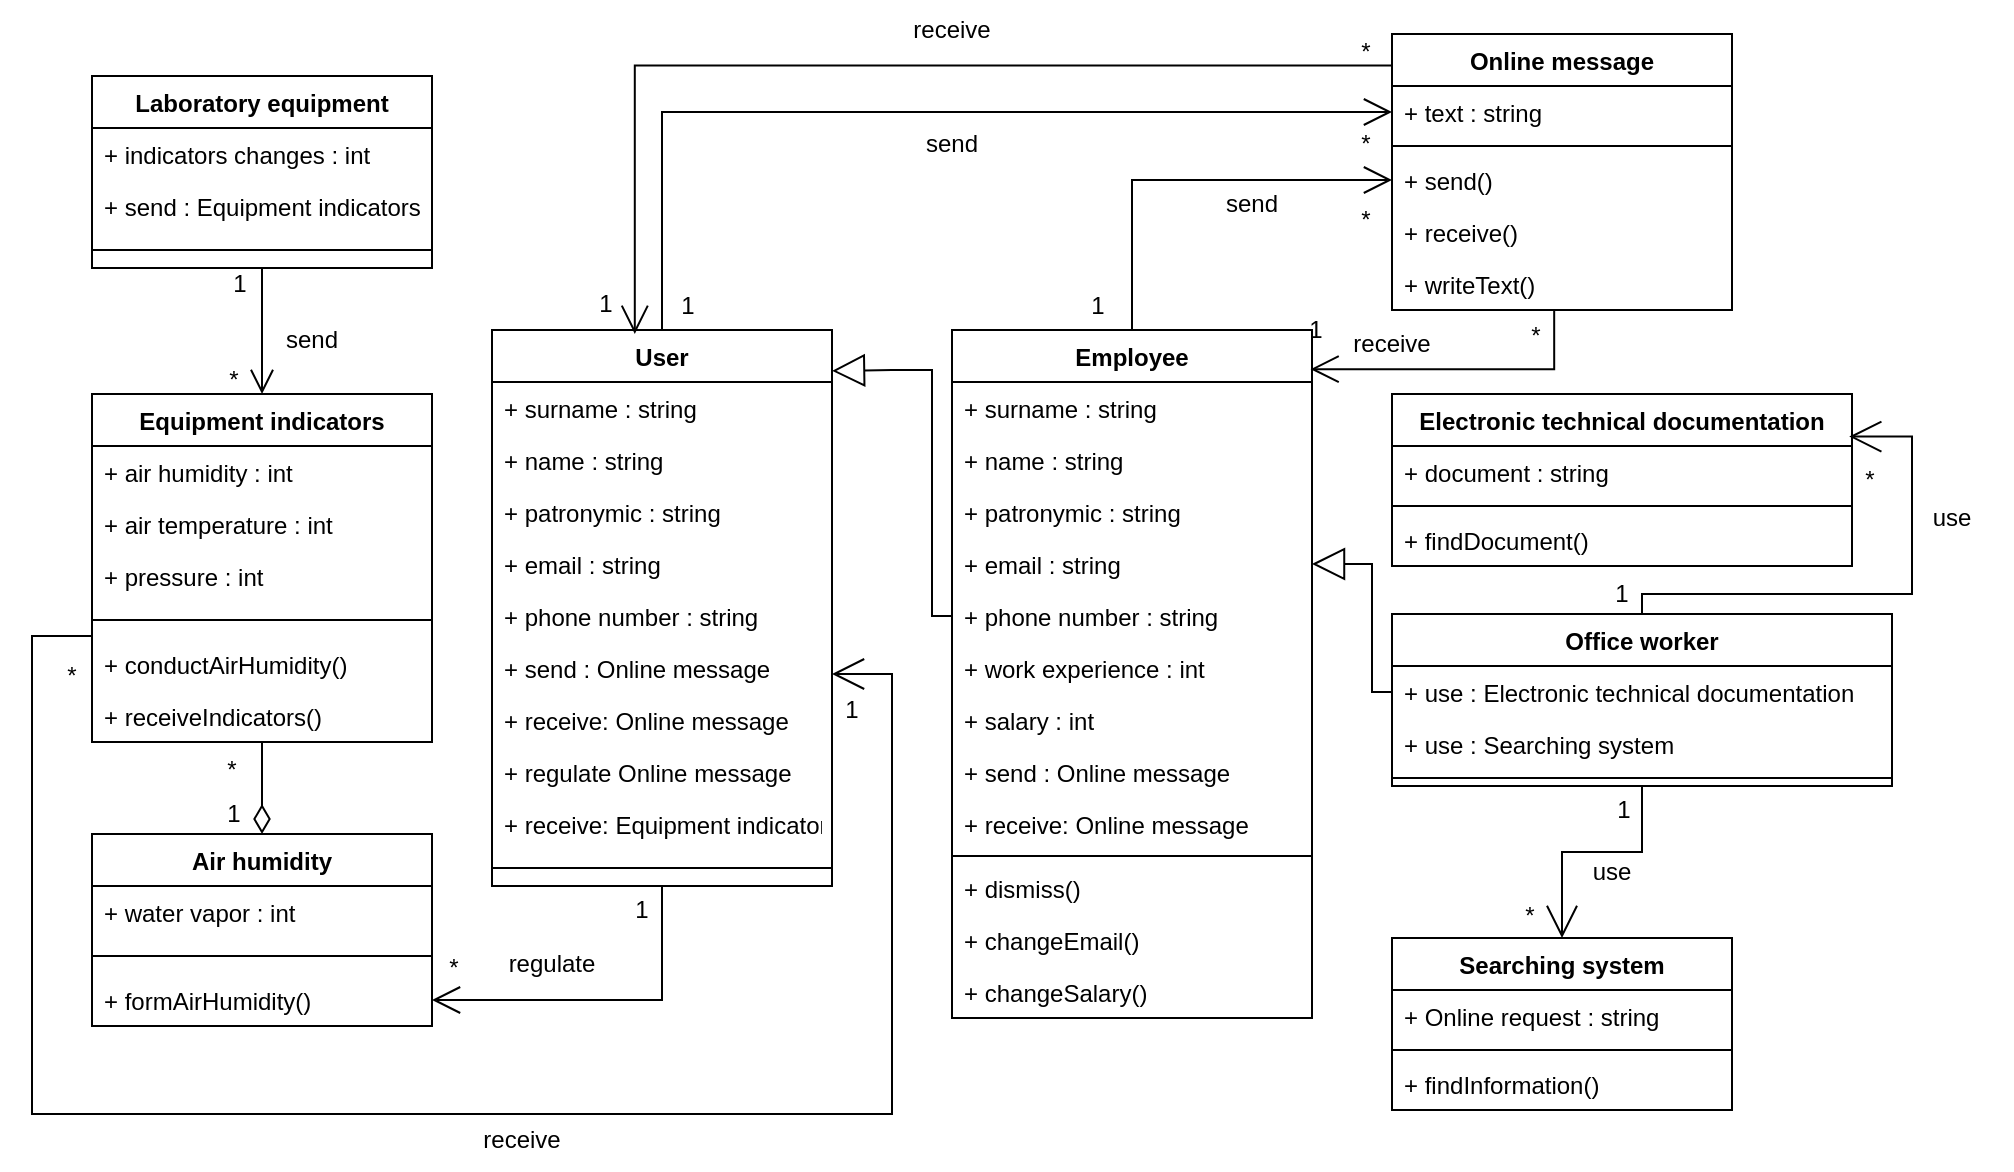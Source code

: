 <mxfile version="20.4.0" type="github"><diagram id="C5RBs43oDa-KdzZeNtuy" name="Page-1"><mxGraphModel dx="1003" dy="773" grid="1" gridSize="10" guides="1" tooltips="1" connect="1" arrows="1" fold="1" page="1" pageScale="1" pageWidth="1169" pageHeight="1654" math="0" shadow="0"><root><mxCell id="WIyWlLk6GJQsqaUBKTNV-0"/><mxCell id="WIyWlLk6GJQsqaUBKTNV-1" parent="WIyWlLk6GJQsqaUBKTNV-0"/><mxCell id="YTcKvQ46mRugS_XZiGeS-71" style="edgeStyle=orthogonalEdgeStyle;rounded=0;orthogonalLoop=1;jettySize=auto;html=1;entryX=0.5;entryY=0;entryDx=0;entryDy=0;endArrow=open;endFill=0;endSize=10;jumpSize=13;strokeWidth=1;" edge="1" parent="WIyWlLk6GJQsqaUBKTNV-1" source="YTcKvQ46mRugS_XZiGeS-0" target="YTcKvQ46mRugS_XZiGeS-8"><mxGeometry relative="1" as="geometry"/></mxCell><mxCell id="YTcKvQ46mRugS_XZiGeS-0" value="Laboratory equipment" style="swimlane;fontStyle=1;align=center;verticalAlign=top;childLayout=stackLayout;horizontal=1;startSize=26;horizontalStack=0;resizeParent=1;resizeParentMax=0;resizeLast=0;collapsible=1;marginBottom=0;" vertex="1" parent="WIyWlLk6GJQsqaUBKTNV-1"><mxGeometry x="70" y="41" width="170" height="96" as="geometry"/></mxCell><mxCell id="YTcKvQ46mRugS_XZiGeS-1" value="+ indicators changes : int" style="text;strokeColor=none;fillColor=none;align=left;verticalAlign=top;spacingLeft=4;spacingRight=4;overflow=hidden;rotatable=0;points=[[0,0.5],[1,0.5]];portConstraint=eastwest;" vertex="1" parent="YTcKvQ46mRugS_XZiGeS-0"><mxGeometry y="26" width="170" height="26" as="geometry"/></mxCell><mxCell id="YTcKvQ46mRugS_XZiGeS-7" value="+ send : Equipment indicators" style="text;strokeColor=none;fillColor=none;align=left;verticalAlign=top;spacingLeft=4;spacingRight=4;overflow=hidden;rotatable=0;points=[[0,0.5],[1,0.5]];portConstraint=eastwest;" vertex="1" parent="YTcKvQ46mRugS_XZiGeS-0"><mxGeometry y="52" width="170" height="26" as="geometry"/></mxCell><mxCell id="YTcKvQ46mRugS_XZiGeS-2" value="" style="line;strokeWidth=1;fillColor=none;align=left;verticalAlign=middle;spacingTop=-1;spacingLeft=3;spacingRight=3;rotatable=0;labelPosition=right;points=[];portConstraint=eastwest;strokeColor=inherit;" vertex="1" parent="YTcKvQ46mRugS_XZiGeS-0"><mxGeometry y="78" width="170" height="18" as="geometry"/></mxCell><mxCell id="YTcKvQ46mRugS_XZiGeS-72" style="edgeStyle=orthogonalEdgeStyle;rounded=0;jumpSize=13;orthogonalLoop=1;jettySize=auto;html=1;entryX=0.5;entryY=0;entryDx=0;entryDy=0;strokeWidth=1;endArrow=diamondThin;endFill=0;endSize=12;" edge="1" parent="WIyWlLk6GJQsqaUBKTNV-1" source="YTcKvQ46mRugS_XZiGeS-8" target="YTcKvQ46mRugS_XZiGeS-14"><mxGeometry relative="1" as="geometry"/></mxCell><mxCell id="YTcKvQ46mRugS_XZiGeS-8" value="Equipment indicators" style="swimlane;fontStyle=1;align=center;verticalAlign=top;childLayout=stackLayout;horizontal=1;startSize=26;horizontalStack=0;resizeParent=1;resizeParentMax=0;resizeLast=0;collapsible=1;marginBottom=0;" vertex="1" parent="WIyWlLk6GJQsqaUBKTNV-1"><mxGeometry x="70" y="200" width="170" height="174" as="geometry"/></mxCell><mxCell id="YTcKvQ46mRugS_XZiGeS-9" value="+ air humidity : int" style="text;strokeColor=none;fillColor=none;align=left;verticalAlign=top;spacingLeft=4;spacingRight=4;overflow=hidden;rotatable=0;points=[[0,0.5],[1,0.5]];portConstraint=eastwest;" vertex="1" parent="YTcKvQ46mRugS_XZiGeS-8"><mxGeometry y="26" width="170" height="26" as="geometry"/></mxCell><mxCell id="YTcKvQ46mRugS_XZiGeS-10" value="+ air temperature : int" style="text;strokeColor=none;fillColor=none;align=left;verticalAlign=top;spacingLeft=4;spacingRight=4;overflow=hidden;rotatable=0;points=[[0,0.5],[1,0.5]];portConstraint=eastwest;" vertex="1" parent="YTcKvQ46mRugS_XZiGeS-8"><mxGeometry y="52" width="170" height="26" as="geometry"/></mxCell><mxCell id="YTcKvQ46mRugS_XZiGeS-12" value="+ pressure : int" style="text;strokeColor=none;fillColor=none;align=left;verticalAlign=top;spacingLeft=4;spacingRight=4;overflow=hidden;rotatable=0;points=[[0,0.5],[1,0.5]];portConstraint=eastwest;" vertex="1" parent="YTcKvQ46mRugS_XZiGeS-8"><mxGeometry y="78" width="170" height="26" as="geometry"/></mxCell><mxCell id="YTcKvQ46mRugS_XZiGeS-11" value="" style="line;strokeWidth=1;fillColor=none;align=left;verticalAlign=middle;spacingTop=-1;spacingLeft=3;spacingRight=3;rotatable=0;labelPosition=right;points=[];portConstraint=eastwest;strokeColor=inherit;" vertex="1" parent="YTcKvQ46mRugS_XZiGeS-8"><mxGeometry y="104" width="170" height="18" as="geometry"/></mxCell><mxCell id="YTcKvQ46mRugS_XZiGeS-13" value="+ conductAirHumidity()" style="text;strokeColor=none;fillColor=none;align=left;verticalAlign=top;spacingLeft=4;spacingRight=4;overflow=hidden;rotatable=0;points=[[0,0.5],[1,0.5]];portConstraint=eastwest;" vertex="1" parent="YTcKvQ46mRugS_XZiGeS-8"><mxGeometry y="122" width="170" height="26" as="geometry"/></mxCell><mxCell id="YTcKvQ46mRugS_XZiGeS-119" value="+ receiveIndicators()" style="text;strokeColor=none;fillColor=none;align=left;verticalAlign=top;spacingLeft=4;spacingRight=4;overflow=hidden;rotatable=0;points=[[0,0.5],[1,0.5]];portConstraint=eastwest;" vertex="1" parent="YTcKvQ46mRugS_XZiGeS-8"><mxGeometry y="148" width="170" height="26" as="geometry"/></mxCell><mxCell id="YTcKvQ46mRugS_XZiGeS-14" value="Air humidity" style="swimlane;fontStyle=1;align=center;verticalAlign=top;childLayout=stackLayout;horizontal=1;startSize=26;horizontalStack=0;resizeParent=1;resizeParentMax=0;resizeLast=0;collapsible=1;marginBottom=0;" vertex="1" parent="WIyWlLk6GJQsqaUBKTNV-1"><mxGeometry x="70" y="420" width="170" height="96" as="geometry"/></mxCell><mxCell id="YTcKvQ46mRugS_XZiGeS-15" value="+ water vapor : int" style="text;strokeColor=none;fillColor=none;align=left;verticalAlign=top;spacingLeft=4;spacingRight=4;overflow=hidden;rotatable=0;points=[[0,0.5],[1,0.5]];portConstraint=eastwest;" vertex="1" parent="YTcKvQ46mRugS_XZiGeS-14"><mxGeometry y="26" width="170" height="26" as="geometry"/></mxCell><mxCell id="YTcKvQ46mRugS_XZiGeS-18" value="" style="line;strokeWidth=1;fillColor=none;align=left;verticalAlign=middle;spacingTop=-1;spacingLeft=3;spacingRight=3;rotatable=0;labelPosition=right;points=[];portConstraint=eastwest;strokeColor=inherit;" vertex="1" parent="YTcKvQ46mRugS_XZiGeS-14"><mxGeometry y="52" width="170" height="18" as="geometry"/></mxCell><mxCell id="YTcKvQ46mRugS_XZiGeS-19" value="+ formAirHumidity()" style="text;strokeColor=none;fillColor=none;align=left;verticalAlign=top;spacingLeft=4;spacingRight=4;overflow=hidden;rotatable=0;points=[[0,0.5],[1,0.5]];portConstraint=eastwest;" vertex="1" parent="YTcKvQ46mRugS_XZiGeS-14"><mxGeometry y="70" width="170" height="26" as="geometry"/></mxCell><mxCell id="YTcKvQ46mRugS_XZiGeS-74" style="edgeStyle=orthogonalEdgeStyle;rounded=0;jumpSize=13;orthogonalLoop=1;jettySize=auto;html=1;entryX=1;entryY=0.5;entryDx=0;entryDy=0;strokeWidth=1;endArrow=open;endFill=0;endSize=12;" edge="1" parent="WIyWlLk6GJQsqaUBKTNV-1" source="YTcKvQ46mRugS_XZiGeS-20" target="YTcKvQ46mRugS_XZiGeS-19"><mxGeometry relative="1" as="geometry"/></mxCell><mxCell id="YTcKvQ46mRugS_XZiGeS-75" style="edgeStyle=orthogonalEdgeStyle;rounded=0;jumpSize=13;orthogonalLoop=1;jettySize=auto;html=1;entryX=0;entryY=0.5;entryDx=0;entryDy=0;strokeWidth=1;endArrow=open;endFill=0;endSize=12;" edge="1" parent="WIyWlLk6GJQsqaUBKTNV-1" source="YTcKvQ46mRugS_XZiGeS-20" target="YTcKvQ46mRugS_XZiGeS-45"><mxGeometry relative="1" as="geometry"/></mxCell><mxCell id="YTcKvQ46mRugS_XZiGeS-20" value="User" style="swimlane;fontStyle=1;align=center;verticalAlign=top;childLayout=stackLayout;horizontal=1;startSize=26;horizontalStack=0;resizeParent=1;resizeParentMax=0;resizeLast=0;collapsible=1;marginBottom=0;" vertex="1" parent="WIyWlLk6GJQsqaUBKTNV-1"><mxGeometry x="270" y="168" width="170" height="278" as="geometry"/></mxCell><mxCell id="YTcKvQ46mRugS_XZiGeS-21" value="+ surname : string" style="text;strokeColor=none;fillColor=none;align=left;verticalAlign=top;spacingLeft=4;spacingRight=4;overflow=hidden;rotatable=0;points=[[0,0.5],[1,0.5]];portConstraint=eastwest;" vertex="1" parent="YTcKvQ46mRugS_XZiGeS-20"><mxGeometry y="26" width="170" height="26" as="geometry"/></mxCell><mxCell id="YTcKvQ46mRugS_XZiGeS-22" value="+ name : string" style="text;strokeColor=none;fillColor=none;align=left;verticalAlign=top;spacingLeft=4;spacingRight=4;overflow=hidden;rotatable=0;points=[[0,0.5],[1,0.5]];portConstraint=eastwest;" vertex="1" parent="YTcKvQ46mRugS_XZiGeS-20"><mxGeometry y="52" width="170" height="26" as="geometry"/></mxCell><mxCell id="YTcKvQ46mRugS_XZiGeS-24" value="+ patronymic : string" style="text;strokeColor=none;fillColor=none;align=left;verticalAlign=top;spacingLeft=4;spacingRight=4;overflow=hidden;rotatable=0;points=[[0,0.5],[1,0.5]];portConstraint=eastwest;" vertex="1" parent="YTcKvQ46mRugS_XZiGeS-20"><mxGeometry y="78" width="170" height="26" as="geometry"/></mxCell><mxCell id="YTcKvQ46mRugS_XZiGeS-25" value="+ email : string" style="text;strokeColor=none;fillColor=none;align=left;verticalAlign=top;spacingLeft=4;spacingRight=4;overflow=hidden;rotatable=0;points=[[0,0.5],[1,0.5]];portConstraint=eastwest;" vertex="1" parent="YTcKvQ46mRugS_XZiGeS-20"><mxGeometry y="104" width="170" height="26" as="geometry"/></mxCell><mxCell id="YTcKvQ46mRugS_XZiGeS-26" value="+ phone number : string" style="text;strokeColor=none;fillColor=none;align=left;verticalAlign=top;spacingLeft=4;spacingRight=4;overflow=hidden;rotatable=0;points=[[0,0.5],[1,0.5]];portConstraint=eastwest;" vertex="1" parent="YTcKvQ46mRugS_XZiGeS-20"><mxGeometry y="130" width="170" height="26" as="geometry"/></mxCell><mxCell id="YTcKvQ46mRugS_XZiGeS-27" value="+ send : Online message" style="text;strokeColor=none;fillColor=none;align=left;verticalAlign=top;spacingLeft=4;spacingRight=4;overflow=hidden;rotatable=0;points=[[0,0.5],[1,0.5]];portConstraint=eastwest;" vertex="1" parent="YTcKvQ46mRugS_XZiGeS-20"><mxGeometry y="156" width="170" height="26" as="geometry"/></mxCell><mxCell id="YTcKvQ46mRugS_XZiGeS-28" value="+ receive: Online message" style="text;strokeColor=none;fillColor=none;align=left;verticalAlign=top;spacingLeft=4;spacingRight=4;overflow=hidden;rotatable=0;points=[[0,0.5],[1,0.5]];portConstraint=eastwest;" vertex="1" parent="YTcKvQ46mRugS_XZiGeS-20"><mxGeometry y="182" width="170" height="26" as="geometry"/></mxCell><mxCell id="YTcKvQ46mRugS_XZiGeS-29" value="+ regulate Online message" style="text;strokeColor=none;fillColor=none;align=left;verticalAlign=top;spacingLeft=4;spacingRight=4;overflow=hidden;rotatable=0;points=[[0,0.5],[1,0.5]];portConstraint=eastwest;" vertex="1" parent="YTcKvQ46mRugS_XZiGeS-20"><mxGeometry y="208" width="170" height="26" as="geometry"/></mxCell><mxCell id="YTcKvQ46mRugS_XZiGeS-116" value="+ receive: Equipment indicators" style="text;strokeColor=none;fillColor=none;align=left;verticalAlign=top;spacingLeft=4;spacingRight=4;overflow=hidden;rotatable=0;points=[[0,0.5],[1,0.5]];portConstraint=eastwest;" vertex="1" parent="YTcKvQ46mRugS_XZiGeS-20"><mxGeometry y="234" width="170" height="26" as="geometry"/></mxCell><mxCell id="YTcKvQ46mRugS_XZiGeS-23" value="" style="line;strokeWidth=1;fillColor=none;align=left;verticalAlign=middle;spacingTop=-1;spacingLeft=3;spacingRight=3;rotatable=0;labelPosition=right;points=[];portConstraint=eastwest;strokeColor=inherit;" vertex="1" parent="YTcKvQ46mRugS_XZiGeS-20"><mxGeometry y="260" width="170" height="18" as="geometry"/></mxCell><mxCell id="YTcKvQ46mRugS_XZiGeS-77" style="edgeStyle=orthogonalEdgeStyle;rounded=0;jumpSize=13;orthogonalLoop=1;jettySize=auto;html=1;entryX=0;entryY=0.5;entryDx=0;entryDy=0;strokeWidth=1;endArrow=open;endFill=0;endSize=12;" edge="1" parent="WIyWlLk6GJQsqaUBKTNV-1" source="YTcKvQ46mRugS_XZiGeS-30" target="YTcKvQ46mRugS_XZiGeS-48"><mxGeometry relative="1" as="geometry"/></mxCell><mxCell id="YTcKvQ46mRugS_XZiGeS-112" style="edgeStyle=orthogonalEdgeStyle;rounded=0;jumpSize=13;orthogonalLoop=1;jettySize=auto;html=1;entryX=0;entryY=0.5;entryDx=0;entryDy=0;strokeWidth=1;endArrow=none;endFill=0;endSize=0;startSize=14;startArrow=open;startFill=0;sourcePerimeterSpacing=0;" edge="1" parent="WIyWlLk6GJQsqaUBKTNV-1" target="YTcKvQ46mRugS_XZiGeS-12"><mxGeometry relative="1" as="geometry"><mxPoint x="440" y="340" as="sourcePoint"/><Array as="points"><mxPoint x="440" y="340"/><mxPoint x="470" y="340"/><mxPoint x="470" y="560"/><mxPoint x="40" y="560"/><mxPoint x="40" y="321"/><mxPoint x="70" y="321"/></Array></mxGeometry></mxCell><mxCell id="YTcKvQ46mRugS_XZiGeS-30" value="Employee" style="swimlane;fontStyle=1;align=center;verticalAlign=top;childLayout=stackLayout;horizontal=1;startSize=26;horizontalStack=0;resizeParent=1;resizeParentMax=0;resizeLast=0;collapsible=1;marginBottom=0;" vertex="1" parent="WIyWlLk6GJQsqaUBKTNV-1"><mxGeometry x="500" y="168" width="180" height="344" as="geometry"/></mxCell><mxCell id="YTcKvQ46mRugS_XZiGeS-31" value="+ surname : string" style="text;strokeColor=none;fillColor=none;align=left;verticalAlign=top;spacingLeft=4;spacingRight=4;overflow=hidden;rotatable=0;points=[[0,0.5],[1,0.5]];portConstraint=eastwest;" vertex="1" parent="YTcKvQ46mRugS_XZiGeS-30"><mxGeometry y="26" width="180" height="26" as="geometry"/></mxCell><mxCell id="YTcKvQ46mRugS_XZiGeS-32" value="+ name : string" style="text;strokeColor=none;fillColor=none;align=left;verticalAlign=top;spacingLeft=4;spacingRight=4;overflow=hidden;rotatable=0;points=[[0,0.5],[1,0.5]];portConstraint=eastwest;" vertex="1" parent="YTcKvQ46mRugS_XZiGeS-30"><mxGeometry y="52" width="180" height="26" as="geometry"/></mxCell><mxCell id="YTcKvQ46mRugS_XZiGeS-33" value="+ patronymic : string" style="text;strokeColor=none;fillColor=none;align=left;verticalAlign=top;spacingLeft=4;spacingRight=4;overflow=hidden;rotatable=0;points=[[0,0.5],[1,0.5]];portConstraint=eastwest;" vertex="1" parent="YTcKvQ46mRugS_XZiGeS-30"><mxGeometry y="78" width="180" height="26" as="geometry"/></mxCell><mxCell id="YTcKvQ46mRugS_XZiGeS-34" value="+ email : string" style="text;strokeColor=none;fillColor=none;align=left;verticalAlign=top;spacingLeft=4;spacingRight=4;overflow=hidden;rotatable=0;points=[[0,0.5],[1,0.5]];portConstraint=eastwest;" vertex="1" parent="YTcKvQ46mRugS_XZiGeS-30"><mxGeometry y="104" width="180" height="26" as="geometry"/></mxCell><mxCell id="YTcKvQ46mRugS_XZiGeS-35" value="+ phone number : string" style="text;strokeColor=none;fillColor=none;align=left;verticalAlign=top;spacingLeft=4;spacingRight=4;overflow=hidden;rotatable=0;points=[[0,0.5],[1,0.5]];portConstraint=eastwest;" vertex="1" parent="YTcKvQ46mRugS_XZiGeS-30"><mxGeometry y="130" width="180" height="26" as="geometry"/></mxCell><mxCell id="YTcKvQ46mRugS_XZiGeS-38" value="+ work experience : int" style="text;strokeColor=none;fillColor=none;align=left;verticalAlign=top;spacingLeft=4;spacingRight=4;overflow=hidden;rotatable=0;points=[[0,0.5],[1,0.5]];portConstraint=eastwest;" vertex="1" parent="YTcKvQ46mRugS_XZiGeS-30"><mxGeometry y="156" width="180" height="26" as="geometry"/></mxCell><mxCell id="YTcKvQ46mRugS_XZiGeS-57" value="+ salary : int" style="text;strokeColor=none;fillColor=none;align=left;verticalAlign=top;spacingLeft=4;spacingRight=4;overflow=hidden;rotatable=0;points=[[0,0.5],[1,0.5]];portConstraint=eastwest;" vertex="1" parent="YTcKvQ46mRugS_XZiGeS-30"><mxGeometry y="182" width="180" height="26" as="geometry"/></mxCell><mxCell id="YTcKvQ46mRugS_XZiGeS-36" value="+ send : Online message" style="text;strokeColor=none;fillColor=none;align=left;verticalAlign=top;spacingLeft=4;spacingRight=4;overflow=hidden;rotatable=0;points=[[0,0.5],[1,0.5]];portConstraint=eastwest;" vertex="1" parent="YTcKvQ46mRugS_XZiGeS-30"><mxGeometry y="208" width="180" height="26" as="geometry"/></mxCell><mxCell id="YTcKvQ46mRugS_XZiGeS-37" value="+ receive: Online message" style="text;strokeColor=none;fillColor=none;align=left;verticalAlign=top;spacingLeft=4;spacingRight=4;overflow=hidden;rotatable=0;points=[[0,0.5],[1,0.5]];portConstraint=eastwest;" vertex="1" parent="YTcKvQ46mRugS_XZiGeS-30"><mxGeometry y="234" width="180" height="26" as="geometry"/></mxCell><mxCell id="YTcKvQ46mRugS_XZiGeS-39" value="" style="line;strokeWidth=1;fillColor=none;align=left;verticalAlign=middle;spacingTop=-1;spacingLeft=3;spacingRight=3;rotatable=0;labelPosition=right;points=[];portConstraint=eastwest;strokeColor=inherit;" vertex="1" parent="YTcKvQ46mRugS_XZiGeS-30"><mxGeometry y="260" width="180" height="6" as="geometry"/></mxCell><mxCell id="YTcKvQ46mRugS_XZiGeS-40" value="+ dismiss()" style="text;strokeColor=none;fillColor=none;align=left;verticalAlign=top;spacingLeft=4;spacingRight=4;overflow=hidden;rotatable=0;points=[[0,0.5],[1,0.5]];portConstraint=eastwest;" vertex="1" parent="YTcKvQ46mRugS_XZiGeS-30"><mxGeometry y="266" width="180" height="26" as="geometry"/></mxCell><mxCell id="YTcKvQ46mRugS_XZiGeS-41" value="+ changeEmail()" style="text;strokeColor=none;fillColor=none;align=left;verticalAlign=top;spacingLeft=4;spacingRight=4;overflow=hidden;rotatable=0;points=[[0,0.5],[1,0.5]];portConstraint=eastwest;" vertex="1" parent="YTcKvQ46mRugS_XZiGeS-30"><mxGeometry y="292" width="180" height="26" as="geometry"/></mxCell><mxCell id="YTcKvQ46mRugS_XZiGeS-43" value="+ changeSalary()" style="text;strokeColor=none;fillColor=none;align=left;verticalAlign=top;spacingLeft=4;spacingRight=4;overflow=hidden;rotatable=0;points=[[0,0.5],[1,0.5]];portConstraint=eastwest;" vertex="1" parent="YTcKvQ46mRugS_XZiGeS-30"><mxGeometry y="318" width="180" height="26" as="geometry"/></mxCell><mxCell id="YTcKvQ46mRugS_XZiGeS-76" style="edgeStyle=orthogonalEdgeStyle;rounded=0;jumpSize=13;orthogonalLoop=1;jettySize=auto;html=1;strokeWidth=1;endArrow=open;endFill=0;endSize=12;exitX=0.006;exitY=0.114;exitDx=0;exitDy=0;exitPerimeter=0;entryX=0.42;entryY=0.007;entryDx=0;entryDy=0;entryPerimeter=0;" edge="1" parent="WIyWlLk6GJQsqaUBKTNV-1" source="YTcKvQ46mRugS_XZiGeS-44" target="YTcKvQ46mRugS_XZiGeS-20"><mxGeometry relative="1" as="geometry"><mxPoint x="342" y="160" as="targetPoint"/><Array as="points"><mxPoint x="341" y="36"/></Array></mxGeometry></mxCell><mxCell id="YTcKvQ46mRugS_XZiGeS-78" style="edgeStyle=orthogonalEdgeStyle;rounded=0;jumpSize=13;orthogonalLoop=1;jettySize=auto;html=1;entryX=0.996;entryY=0.057;entryDx=0;entryDy=0;entryPerimeter=0;strokeWidth=1;endArrow=open;endFill=0;endSize=12;exitX=0.477;exitY=1.005;exitDx=0;exitDy=0;exitPerimeter=0;" edge="1" parent="WIyWlLk6GJQsqaUBKTNV-1" source="YTcKvQ46mRugS_XZiGeS-50" target="YTcKvQ46mRugS_XZiGeS-30"><mxGeometry relative="1" as="geometry"/></mxCell><mxCell id="YTcKvQ46mRugS_XZiGeS-44" value="Online message" style="swimlane;fontStyle=1;align=center;verticalAlign=top;childLayout=stackLayout;horizontal=1;startSize=26;horizontalStack=0;resizeParent=1;resizeParentMax=0;resizeLast=0;collapsible=1;marginBottom=0;" vertex="1" parent="WIyWlLk6GJQsqaUBKTNV-1"><mxGeometry x="720" y="20" width="170" height="138" as="geometry"/></mxCell><mxCell id="YTcKvQ46mRugS_XZiGeS-45" value="+ text : string" style="text;strokeColor=none;fillColor=none;align=left;verticalAlign=top;spacingLeft=4;spacingRight=4;overflow=hidden;rotatable=0;points=[[0,0.5],[1,0.5]];portConstraint=eastwest;" vertex="1" parent="YTcKvQ46mRugS_XZiGeS-44"><mxGeometry y="26" width="170" height="26" as="geometry"/></mxCell><mxCell id="YTcKvQ46mRugS_XZiGeS-47" value="" style="line;strokeWidth=1;fillColor=none;align=left;verticalAlign=middle;spacingTop=-1;spacingLeft=3;spacingRight=3;rotatable=0;labelPosition=right;points=[];portConstraint=eastwest;strokeColor=inherit;" vertex="1" parent="YTcKvQ46mRugS_XZiGeS-44"><mxGeometry y="52" width="170" height="8" as="geometry"/></mxCell><mxCell id="YTcKvQ46mRugS_XZiGeS-48" value="+ send()" style="text;strokeColor=none;fillColor=none;align=left;verticalAlign=top;spacingLeft=4;spacingRight=4;overflow=hidden;rotatable=0;points=[[0,0.5],[1,0.5]];portConstraint=eastwest;" vertex="1" parent="YTcKvQ46mRugS_XZiGeS-44"><mxGeometry y="60" width="170" height="26" as="geometry"/></mxCell><mxCell id="YTcKvQ46mRugS_XZiGeS-49" value="+ receive()" style="text;strokeColor=none;fillColor=none;align=left;verticalAlign=top;spacingLeft=4;spacingRight=4;overflow=hidden;rotatable=0;points=[[0,0.5],[1,0.5]];portConstraint=eastwest;" vertex="1" parent="YTcKvQ46mRugS_XZiGeS-44"><mxGeometry y="86" width="170" height="26" as="geometry"/></mxCell><mxCell id="YTcKvQ46mRugS_XZiGeS-50" value="+ writeText()" style="text;strokeColor=none;fillColor=none;align=left;verticalAlign=top;spacingLeft=4;spacingRight=4;overflow=hidden;rotatable=0;points=[[0,0.5],[1,0.5]];portConstraint=eastwest;" vertex="1" parent="YTcKvQ46mRugS_XZiGeS-44"><mxGeometry y="112" width="170" height="26" as="geometry"/></mxCell><mxCell id="YTcKvQ46mRugS_XZiGeS-51" value="Electronic technical documentation" style="swimlane;fontStyle=1;align=center;verticalAlign=top;childLayout=stackLayout;horizontal=1;startSize=26;horizontalStack=0;resizeParent=1;resizeParentMax=0;resizeLast=0;collapsible=1;marginBottom=0;" vertex="1" parent="WIyWlLk6GJQsqaUBKTNV-1"><mxGeometry x="720" y="200" width="230" height="86" as="geometry"/></mxCell><mxCell id="YTcKvQ46mRugS_XZiGeS-52" value="+ document : string" style="text;strokeColor=none;fillColor=none;align=left;verticalAlign=top;spacingLeft=4;spacingRight=4;overflow=hidden;rotatable=0;points=[[0,0.5],[1,0.5]];portConstraint=eastwest;" vertex="1" parent="YTcKvQ46mRugS_XZiGeS-51"><mxGeometry y="26" width="230" height="26" as="geometry"/></mxCell><mxCell id="YTcKvQ46mRugS_XZiGeS-53" value="" style="line;strokeWidth=1;fillColor=none;align=left;verticalAlign=middle;spacingTop=-1;spacingLeft=3;spacingRight=3;rotatable=0;labelPosition=right;points=[];portConstraint=eastwest;strokeColor=inherit;" vertex="1" parent="YTcKvQ46mRugS_XZiGeS-51"><mxGeometry y="52" width="230" height="8" as="geometry"/></mxCell><mxCell id="YTcKvQ46mRugS_XZiGeS-111" value="+ findDocument()" style="text;strokeColor=none;fillColor=none;align=left;verticalAlign=top;spacingLeft=4;spacingRight=4;overflow=hidden;rotatable=0;points=[[0,0.5],[1,0.5]];portConstraint=eastwest;" vertex="1" parent="YTcKvQ46mRugS_XZiGeS-51"><mxGeometry y="60" width="230" height="26" as="geometry"/></mxCell><mxCell id="YTcKvQ46mRugS_XZiGeS-79" style="edgeStyle=orthogonalEdgeStyle;rounded=0;jumpSize=13;orthogonalLoop=1;jettySize=auto;html=1;entryX=1;entryY=0.5;entryDx=0;entryDy=0;strokeWidth=1;endArrow=block;endFill=0;endSize=14;exitX=0;exitY=0.5;exitDx=0;exitDy=0;" edge="1" parent="WIyWlLk6GJQsqaUBKTNV-1" source="YTcKvQ46mRugS_XZiGeS-59" target="YTcKvQ46mRugS_XZiGeS-34"><mxGeometry relative="1" as="geometry"><Array as="points"><mxPoint x="710" y="349"/><mxPoint x="710" y="285"/></Array></mxGeometry></mxCell><mxCell id="YTcKvQ46mRugS_XZiGeS-81" style="edgeStyle=orthogonalEdgeStyle;rounded=0;jumpSize=13;orthogonalLoop=1;jettySize=auto;html=1;entryX=0.994;entryY=-0.181;entryDx=0;entryDy=0;entryPerimeter=0;strokeWidth=1;endArrow=open;endFill=0;endSize=14;" edge="1" parent="WIyWlLk6GJQsqaUBKTNV-1" source="YTcKvQ46mRugS_XZiGeS-58" target="YTcKvQ46mRugS_XZiGeS-52"><mxGeometry relative="1" as="geometry"><Array as="points"><mxPoint x="845" y="300"/><mxPoint x="980" y="300"/><mxPoint x="980" y="221"/></Array></mxGeometry></mxCell><mxCell id="YTcKvQ46mRugS_XZiGeS-82" style="edgeStyle=orthogonalEdgeStyle;rounded=0;jumpSize=13;orthogonalLoop=1;jettySize=auto;html=1;strokeWidth=1;endArrow=open;endFill=0;endSize=14;" edge="1" parent="WIyWlLk6GJQsqaUBKTNV-1" source="YTcKvQ46mRugS_XZiGeS-58" target="YTcKvQ46mRugS_XZiGeS-65"><mxGeometry relative="1" as="geometry"/></mxCell><mxCell id="YTcKvQ46mRugS_XZiGeS-58" value="Office worker" style="swimlane;fontStyle=1;align=center;verticalAlign=top;childLayout=stackLayout;horizontal=1;startSize=26;horizontalStack=0;resizeParent=1;resizeParentMax=0;resizeLast=0;collapsible=1;marginBottom=0;" vertex="1" parent="WIyWlLk6GJQsqaUBKTNV-1"><mxGeometry x="720" y="310" width="250" height="86" as="geometry"/></mxCell><mxCell id="YTcKvQ46mRugS_XZiGeS-59" value="+ use : Electronic technical documentation" style="text;strokeColor=none;fillColor=none;align=left;verticalAlign=top;spacingLeft=4;spacingRight=4;overflow=hidden;rotatable=0;points=[[0,0.5],[1,0.5]];portConstraint=eastwest;" vertex="1" parent="YTcKvQ46mRugS_XZiGeS-58"><mxGeometry y="26" width="250" height="26" as="geometry"/></mxCell><mxCell id="YTcKvQ46mRugS_XZiGeS-64" value="+ use : Searching system" style="text;strokeColor=none;fillColor=none;align=left;verticalAlign=top;spacingLeft=4;spacingRight=4;overflow=hidden;rotatable=0;points=[[0,0.5],[1,0.5]];portConstraint=eastwest;" vertex="1" parent="YTcKvQ46mRugS_XZiGeS-58"><mxGeometry y="52" width="250" height="26" as="geometry"/></mxCell><mxCell id="YTcKvQ46mRugS_XZiGeS-60" value="" style="line;strokeWidth=1;fillColor=none;align=left;verticalAlign=middle;spacingTop=-1;spacingLeft=3;spacingRight=3;rotatable=0;labelPosition=right;points=[];portConstraint=eastwest;strokeColor=inherit;" vertex="1" parent="YTcKvQ46mRugS_XZiGeS-58"><mxGeometry y="78" width="250" height="8" as="geometry"/></mxCell><mxCell id="YTcKvQ46mRugS_XZiGeS-65" value="Searching system" style="swimlane;fontStyle=1;align=center;verticalAlign=top;childLayout=stackLayout;horizontal=1;startSize=26;horizontalStack=0;resizeParent=1;resizeParentMax=0;resizeLast=0;collapsible=1;marginBottom=0;" vertex="1" parent="WIyWlLk6GJQsqaUBKTNV-1"><mxGeometry x="720" y="472" width="170" height="86" as="geometry"/></mxCell><mxCell id="YTcKvQ46mRugS_XZiGeS-66" value="+ Online request : string" style="text;strokeColor=none;fillColor=none;align=left;verticalAlign=top;spacingLeft=4;spacingRight=4;overflow=hidden;rotatable=0;points=[[0,0.5],[1,0.5]];portConstraint=eastwest;" vertex="1" parent="YTcKvQ46mRugS_XZiGeS-65"><mxGeometry y="26" width="170" height="26" as="geometry"/></mxCell><mxCell id="YTcKvQ46mRugS_XZiGeS-67" value="" style="line;strokeWidth=1;fillColor=none;align=left;verticalAlign=middle;spacingTop=-1;spacingLeft=3;spacingRight=3;rotatable=0;labelPosition=right;points=[];portConstraint=eastwest;strokeColor=inherit;" vertex="1" parent="YTcKvQ46mRugS_XZiGeS-65"><mxGeometry y="52" width="170" height="8" as="geometry"/></mxCell><mxCell id="YTcKvQ46mRugS_XZiGeS-68" value="+ findInformation()" style="text;strokeColor=none;fillColor=none;align=left;verticalAlign=top;spacingLeft=4;spacingRight=4;overflow=hidden;rotatable=0;points=[[0,0.5],[1,0.5]];portConstraint=eastwest;" vertex="1" parent="YTcKvQ46mRugS_XZiGeS-65"><mxGeometry y="60" width="170" height="26" as="geometry"/></mxCell><mxCell id="YTcKvQ46mRugS_XZiGeS-80" style="edgeStyle=orthogonalEdgeStyle;rounded=0;jumpSize=13;orthogonalLoop=1;jettySize=auto;html=1;strokeWidth=1;endArrow=block;endFill=0;endSize=14;entryX=1;entryY=-0.214;entryDx=0;entryDy=0;entryPerimeter=0;" edge="1" parent="WIyWlLk6GJQsqaUBKTNV-1" source="YTcKvQ46mRugS_XZiGeS-35" target="YTcKvQ46mRugS_XZiGeS-21"><mxGeometry relative="1" as="geometry"><mxPoint x="470" y="191" as="targetPoint"/><Array as="points"><mxPoint x="490" y="311"/><mxPoint x="490" y="188"/><mxPoint x="470" y="188"/></Array></mxGeometry></mxCell><mxCell id="YTcKvQ46mRugS_XZiGeS-83" value="send" style="text;html=1;strokeColor=none;fillColor=none;align=center;verticalAlign=middle;whiteSpace=wrap;rounded=0;" vertex="1" parent="WIyWlLk6GJQsqaUBKTNV-1"><mxGeometry x="150" y="158" width="60" height="30" as="geometry"/></mxCell><mxCell id="YTcKvQ46mRugS_XZiGeS-85" value="send" style="text;html=1;strokeColor=none;fillColor=none;align=center;verticalAlign=middle;whiteSpace=wrap;rounded=0;" vertex="1" parent="WIyWlLk6GJQsqaUBKTNV-1"><mxGeometry x="470" y="60" width="60" height="30" as="geometry"/></mxCell><mxCell id="YTcKvQ46mRugS_XZiGeS-86" value="send" style="text;html=1;strokeColor=none;fillColor=none;align=center;verticalAlign=middle;whiteSpace=wrap;rounded=0;" vertex="1" parent="WIyWlLk6GJQsqaUBKTNV-1"><mxGeometry x="620" y="90" width="60" height="30" as="geometry"/></mxCell><mxCell id="YTcKvQ46mRugS_XZiGeS-87" value="receive" style="text;html=1;strokeColor=none;fillColor=none;align=center;verticalAlign=middle;whiteSpace=wrap;rounded=0;" vertex="1" parent="WIyWlLk6GJQsqaUBKTNV-1"><mxGeometry x="470" y="3" width="60" height="30" as="geometry"/></mxCell><mxCell id="YTcKvQ46mRugS_XZiGeS-88" value="receive" style="text;html=1;strokeColor=none;fillColor=none;align=center;verticalAlign=middle;whiteSpace=wrap;rounded=0;" vertex="1" parent="WIyWlLk6GJQsqaUBKTNV-1"><mxGeometry x="690" y="160" width="60" height="30" as="geometry"/></mxCell><mxCell id="YTcKvQ46mRugS_XZiGeS-89" value="regulate" style="text;html=1;strokeColor=none;fillColor=none;align=center;verticalAlign=middle;whiteSpace=wrap;rounded=0;" vertex="1" parent="WIyWlLk6GJQsqaUBKTNV-1"><mxGeometry x="270" y="470" width="60" height="30" as="geometry"/></mxCell><mxCell id="YTcKvQ46mRugS_XZiGeS-90" value="use" style="text;html=1;strokeColor=none;fillColor=none;align=center;verticalAlign=middle;whiteSpace=wrap;rounded=0;" vertex="1" parent="WIyWlLk6GJQsqaUBKTNV-1"><mxGeometry x="970" y="247" width="60" height="30" as="geometry"/></mxCell><mxCell id="YTcKvQ46mRugS_XZiGeS-91" value="use" style="text;html=1;strokeColor=none;fillColor=none;align=center;verticalAlign=middle;whiteSpace=wrap;rounded=0;" vertex="1" parent="WIyWlLk6GJQsqaUBKTNV-1"><mxGeometry x="800" y="424" width="60" height="30" as="geometry"/></mxCell><mxCell id="YTcKvQ46mRugS_XZiGeS-92" value="1" style="text;html=1;strokeColor=none;fillColor=none;align=center;verticalAlign=middle;whiteSpace=wrap;rounded=0;" vertex="1" parent="WIyWlLk6GJQsqaUBKTNV-1"><mxGeometry x="114" y="130" width="60" height="30" as="geometry"/></mxCell><mxCell id="YTcKvQ46mRugS_XZiGeS-93" value="1" style="text;html=1;strokeColor=none;fillColor=none;align=center;verticalAlign=middle;whiteSpace=wrap;rounded=0;" vertex="1" parent="WIyWlLk6GJQsqaUBKTNV-1"><mxGeometry x="111" y="395" width="60" height="30" as="geometry"/></mxCell><mxCell id="YTcKvQ46mRugS_XZiGeS-94" value="1" style="text;html=1;strokeColor=none;fillColor=none;align=center;verticalAlign=middle;whiteSpace=wrap;rounded=0;" vertex="1" parent="WIyWlLk6GJQsqaUBKTNV-1"><mxGeometry x="315" y="443" width="60" height="30" as="geometry"/></mxCell><mxCell id="YTcKvQ46mRugS_XZiGeS-95" value="1" style="text;html=1;strokeColor=none;fillColor=none;align=center;verticalAlign=middle;whiteSpace=wrap;rounded=0;" vertex="1" parent="WIyWlLk6GJQsqaUBKTNV-1"><mxGeometry x="297" y="140" width="60" height="30" as="geometry"/></mxCell><mxCell id="YTcKvQ46mRugS_XZiGeS-96" value="1" style="text;html=1;strokeColor=none;fillColor=none;align=center;verticalAlign=middle;whiteSpace=wrap;rounded=0;" vertex="1" parent="WIyWlLk6GJQsqaUBKTNV-1"><mxGeometry x="338" y="141" width="60" height="30" as="geometry"/></mxCell><mxCell id="YTcKvQ46mRugS_XZiGeS-97" value="1" style="text;html=1;strokeColor=none;fillColor=none;align=center;verticalAlign=middle;whiteSpace=wrap;rounded=0;" vertex="1" parent="WIyWlLk6GJQsqaUBKTNV-1"><mxGeometry x="543" y="141" width="60" height="30" as="geometry"/></mxCell><mxCell id="YTcKvQ46mRugS_XZiGeS-98" value="1" style="text;html=1;strokeColor=none;fillColor=none;align=center;verticalAlign=middle;whiteSpace=wrap;rounded=0;" vertex="1" parent="WIyWlLk6GJQsqaUBKTNV-1"><mxGeometry x="652" y="153" width="60" height="30" as="geometry"/></mxCell><mxCell id="YTcKvQ46mRugS_XZiGeS-99" value="1" style="text;html=1;strokeColor=none;fillColor=none;align=center;verticalAlign=middle;whiteSpace=wrap;rounded=0;" vertex="1" parent="WIyWlLk6GJQsqaUBKTNV-1"><mxGeometry x="805" y="285" width="60" height="30" as="geometry"/></mxCell><mxCell id="YTcKvQ46mRugS_XZiGeS-100" value="1" style="text;html=1;strokeColor=none;fillColor=none;align=center;verticalAlign=middle;whiteSpace=wrap;rounded=0;" vertex="1" parent="WIyWlLk6GJQsqaUBKTNV-1"><mxGeometry x="806" y="393" width="60" height="30" as="geometry"/></mxCell><mxCell id="YTcKvQ46mRugS_XZiGeS-101" value="*" style="text;html=1;strokeColor=none;fillColor=none;align=center;verticalAlign=middle;whiteSpace=wrap;rounded=0;" vertex="1" parent="WIyWlLk6GJQsqaUBKTNV-1"><mxGeometry x="111" y="178" width="60" height="30" as="geometry"/></mxCell><mxCell id="YTcKvQ46mRugS_XZiGeS-102" value="*" style="text;html=1;strokeColor=none;fillColor=none;align=center;verticalAlign=middle;whiteSpace=wrap;rounded=0;" vertex="1" parent="WIyWlLk6GJQsqaUBKTNV-1"><mxGeometry x="110" y="373" width="60" height="30" as="geometry"/></mxCell><mxCell id="YTcKvQ46mRugS_XZiGeS-103" value="*" style="text;html=1;strokeColor=none;fillColor=none;align=center;verticalAlign=middle;whiteSpace=wrap;rounded=0;" vertex="1" parent="WIyWlLk6GJQsqaUBKTNV-1"><mxGeometry x="221" y="472" width="60" height="30" as="geometry"/></mxCell><mxCell id="YTcKvQ46mRugS_XZiGeS-104" value="*" style="text;html=1;strokeColor=none;fillColor=none;align=center;verticalAlign=middle;whiteSpace=wrap;rounded=0;" vertex="1" parent="WIyWlLk6GJQsqaUBKTNV-1"><mxGeometry x="677" y="14" width="60" height="30" as="geometry"/></mxCell><mxCell id="YTcKvQ46mRugS_XZiGeS-105" value="*" style="text;html=1;strokeColor=none;fillColor=none;align=center;verticalAlign=middle;whiteSpace=wrap;rounded=0;" vertex="1" parent="WIyWlLk6GJQsqaUBKTNV-1"><mxGeometry x="677" y="60" width="60" height="30" as="geometry"/></mxCell><mxCell id="YTcKvQ46mRugS_XZiGeS-106" value="*" style="text;html=1;strokeColor=none;fillColor=none;align=center;verticalAlign=middle;whiteSpace=wrap;rounded=0;" vertex="1" parent="WIyWlLk6GJQsqaUBKTNV-1"><mxGeometry x="677" y="98" width="60" height="30" as="geometry"/></mxCell><mxCell id="YTcKvQ46mRugS_XZiGeS-107" value="*" style="text;html=1;strokeColor=none;fillColor=none;align=center;verticalAlign=middle;whiteSpace=wrap;rounded=0;" vertex="1" parent="WIyWlLk6GJQsqaUBKTNV-1"><mxGeometry x="762" y="156" width="60" height="30" as="geometry"/></mxCell><mxCell id="YTcKvQ46mRugS_XZiGeS-108" value="*" style="text;html=1;strokeColor=none;fillColor=none;align=center;verticalAlign=middle;whiteSpace=wrap;rounded=0;" vertex="1" parent="WIyWlLk6GJQsqaUBKTNV-1"><mxGeometry x="929" y="228" width="60" height="30" as="geometry"/></mxCell><mxCell id="YTcKvQ46mRugS_XZiGeS-110" value="*" style="text;html=1;strokeColor=none;fillColor=none;align=center;verticalAlign=middle;whiteSpace=wrap;rounded=0;" vertex="1" parent="WIyWlLk6GJQsqaUBKTNV-1"><mxGeometry x="759" y="446" width="60" height="30" as="geometry"/></mxCell><mxCell id="YTcKvQ46mRugS_XZiGeS-113" value="receive" style="text;html=1;strokeColor=none;fillColor=none;align=center;verticalAlign=middle;whiteSpace=wrap;rounded=0;" vertex="1" parent="WIyWlLk6GJQsqaUBKTNV-1"><mxGeometry x="255" y="558" width="60" height="30" as="geometry"/></mxCell><mxCell id="YTcKvQ46mRugS_XZiGeS-114" value="1" style="text;html=1;strokeColor=none;fillColor=none;align=center;verticalAlign=middle;whiteSpace=wrap;rounded=0;" vertex="1" parent="WIyWlLk6GJQsqaUBKTNV-1"><mxGeometry x="420" y="343" width="60" height="30" as="geometry"/></mxCell><mxCell id="YTcKvQ46mRugS_XZiGeS-115" value="*" style="text;html=1;strokeColor=none;fillColor=none;align=center;verticalAlign=middle;whiteSpace=wrap;rounded=0;" vertex="1" parent="WIyWlLk6GJQsqaUBKTNV-1"><mxGeometry x="30" y="326" width="60" height="30" as="geometry"/></mxCell></root></mxGraphModel></diagram></mxfile>